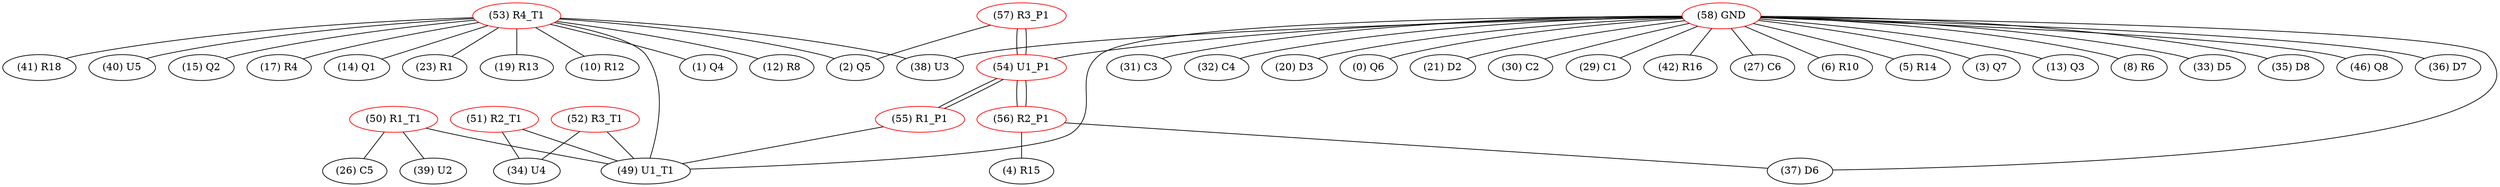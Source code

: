 graph {
	50 [label="(50) R1_T1" color=red]
	26 [label="(26) C5"]
	39 [label="(39) U2"]
	49 [label="(49) U1_T1"]
	51 [label="(51) R2_T1" color=red]
	34 [label="(34) U4"]
	49 [label="(49) U1_T1"]
	52 [label="(52) R3_T1" color=red]
	34 [label="(34) U4"]
	49 [label="(49) U1_T1"]
	53 [label="(53) R4_T1" color=red]
	2 [label="(2) Q5"]
	1 [label="(1) Q4"]
	12 [label="(12) R8"]
	41 [label="(41) R18"]
	40 [label="(40) U5"]
	38 [label="(38) U3"]
	15 [label="(15) Q2"]
	17 [label="(17) R4"]
	14 [label="(14) Q1"]
	23 [label="(23) R1"]
	19 [label="(19) R13"]
	10 [label="(10) R12"]
	49 [label="(49) U1_T1"]
	54 [label="(54) U1_P1" color=red]
	57 [label="(57) R3_P1"]
	56 [label="(56) R2_P1"]
	55 [label="(55) R1_P1"]
	55 [label="(55) R1_P1" color=red]
	49 [label="(49) U1_T1"]
	54 [label="(54) U1_P1"]
	56 [label="(56) R2_P1" color=red]
	4 [label="(4) R15"]
	37 [label="(37) D6"]
	54 [label="(54) U1_P1"]
	57 [label="(57) R3_P1" color=red]
	2 [label="(2) Q5"]
	54 [label="(54) U1_P1"]
	58 [label="(58) GND" color=red]
	31 [label="(31) C3"]
	32 [label="(32) C4"]
	20 [label="(20) D3"]
	0 [label="(0) Q6"]
	21 [label="(21) D2"]
	30 [label="(30) C2"]
	38 [label="(38) U3"]
	29 [label="(29) C1"]
	42 [label="(42) R16"]
	27 [label="(27) C6"]
	6 [label="(6) R10"]
	5 [label="(5) R14"]
	3 [label="(3) Q7"]
	13 [label="(13) Q3"]
	8 [label="(8) R6"]
	33 [label="(33) D5"]
	35 [label="(35) D8"]
	46 [label="(46) Q8"]
	36 [label="(36) D7"]
	37 [label="(37) D6"]
	49 [label="(49) U1_T1"]
	54 [label="(54) U1_P1"]
	50 -- 26
	50 -- 39
	50 -- 49
	51 -- 34
	51 -- 49
	52 -- 34
	52 -- 49
	53 -- 2
	53 -- 1
	53 -- 12
	53 -- 41
	53 -- 40
	53 -- 38
	53 -- 15
	53 -- 17
	53 -- 14
	53 -- 23
	53 -- 19
	53 -- 10
	53 -- 49
	54 -- 57
	54 -- 56
	54 -- 55
	55 -- 49
	55 -- 54
	56 -- 4
	56 -- 37
	56 -- 54
	57 -- 2
	57 -- 54
	58 -- 31
	58 -- 32
	58 -- 20
	58 -- 0
	58 -- 21
	58 -- 30
	58 -- 38
	58 -- 29
	58 -- 42
	58 -- 27
	58 -- 6
	58 -- 5
	58 -- 3
	58 -- 13
	58 -- 8
	58 -- 33
	58 -- 35
	58 -- 46
	58 -- 36
	58 -- 37
	58 -- 49
	58 -- 54
}